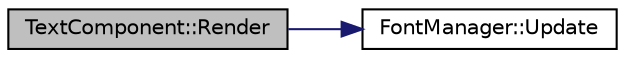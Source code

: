 digraph "TextComponent::Render"
{
  edge [fontname="Helvetica",fontsize="10",labelfontname="Helvetica",labelfontsize="10"];
  node [fontname="Helvetica",fontsize="10",shape=record];
  rankdir="LR";
  Node1 [label="TextComponent::Render",height=0.2,width=0.4,color="black", fillcolor="grey75", style="filled", fontcolor="black"];
  Node1 -> Node2 [color="midnightblue",fontsize="10",style="solid",fontname="Helvetica"];
  Node2 [label="FontManager::Update",height=0.2,width=0.4,color="black", fillcolor="white", style="filled",URL="$class_font_manager.html#a13e93e6339566daa7ea63e63fc28d682"];
}
